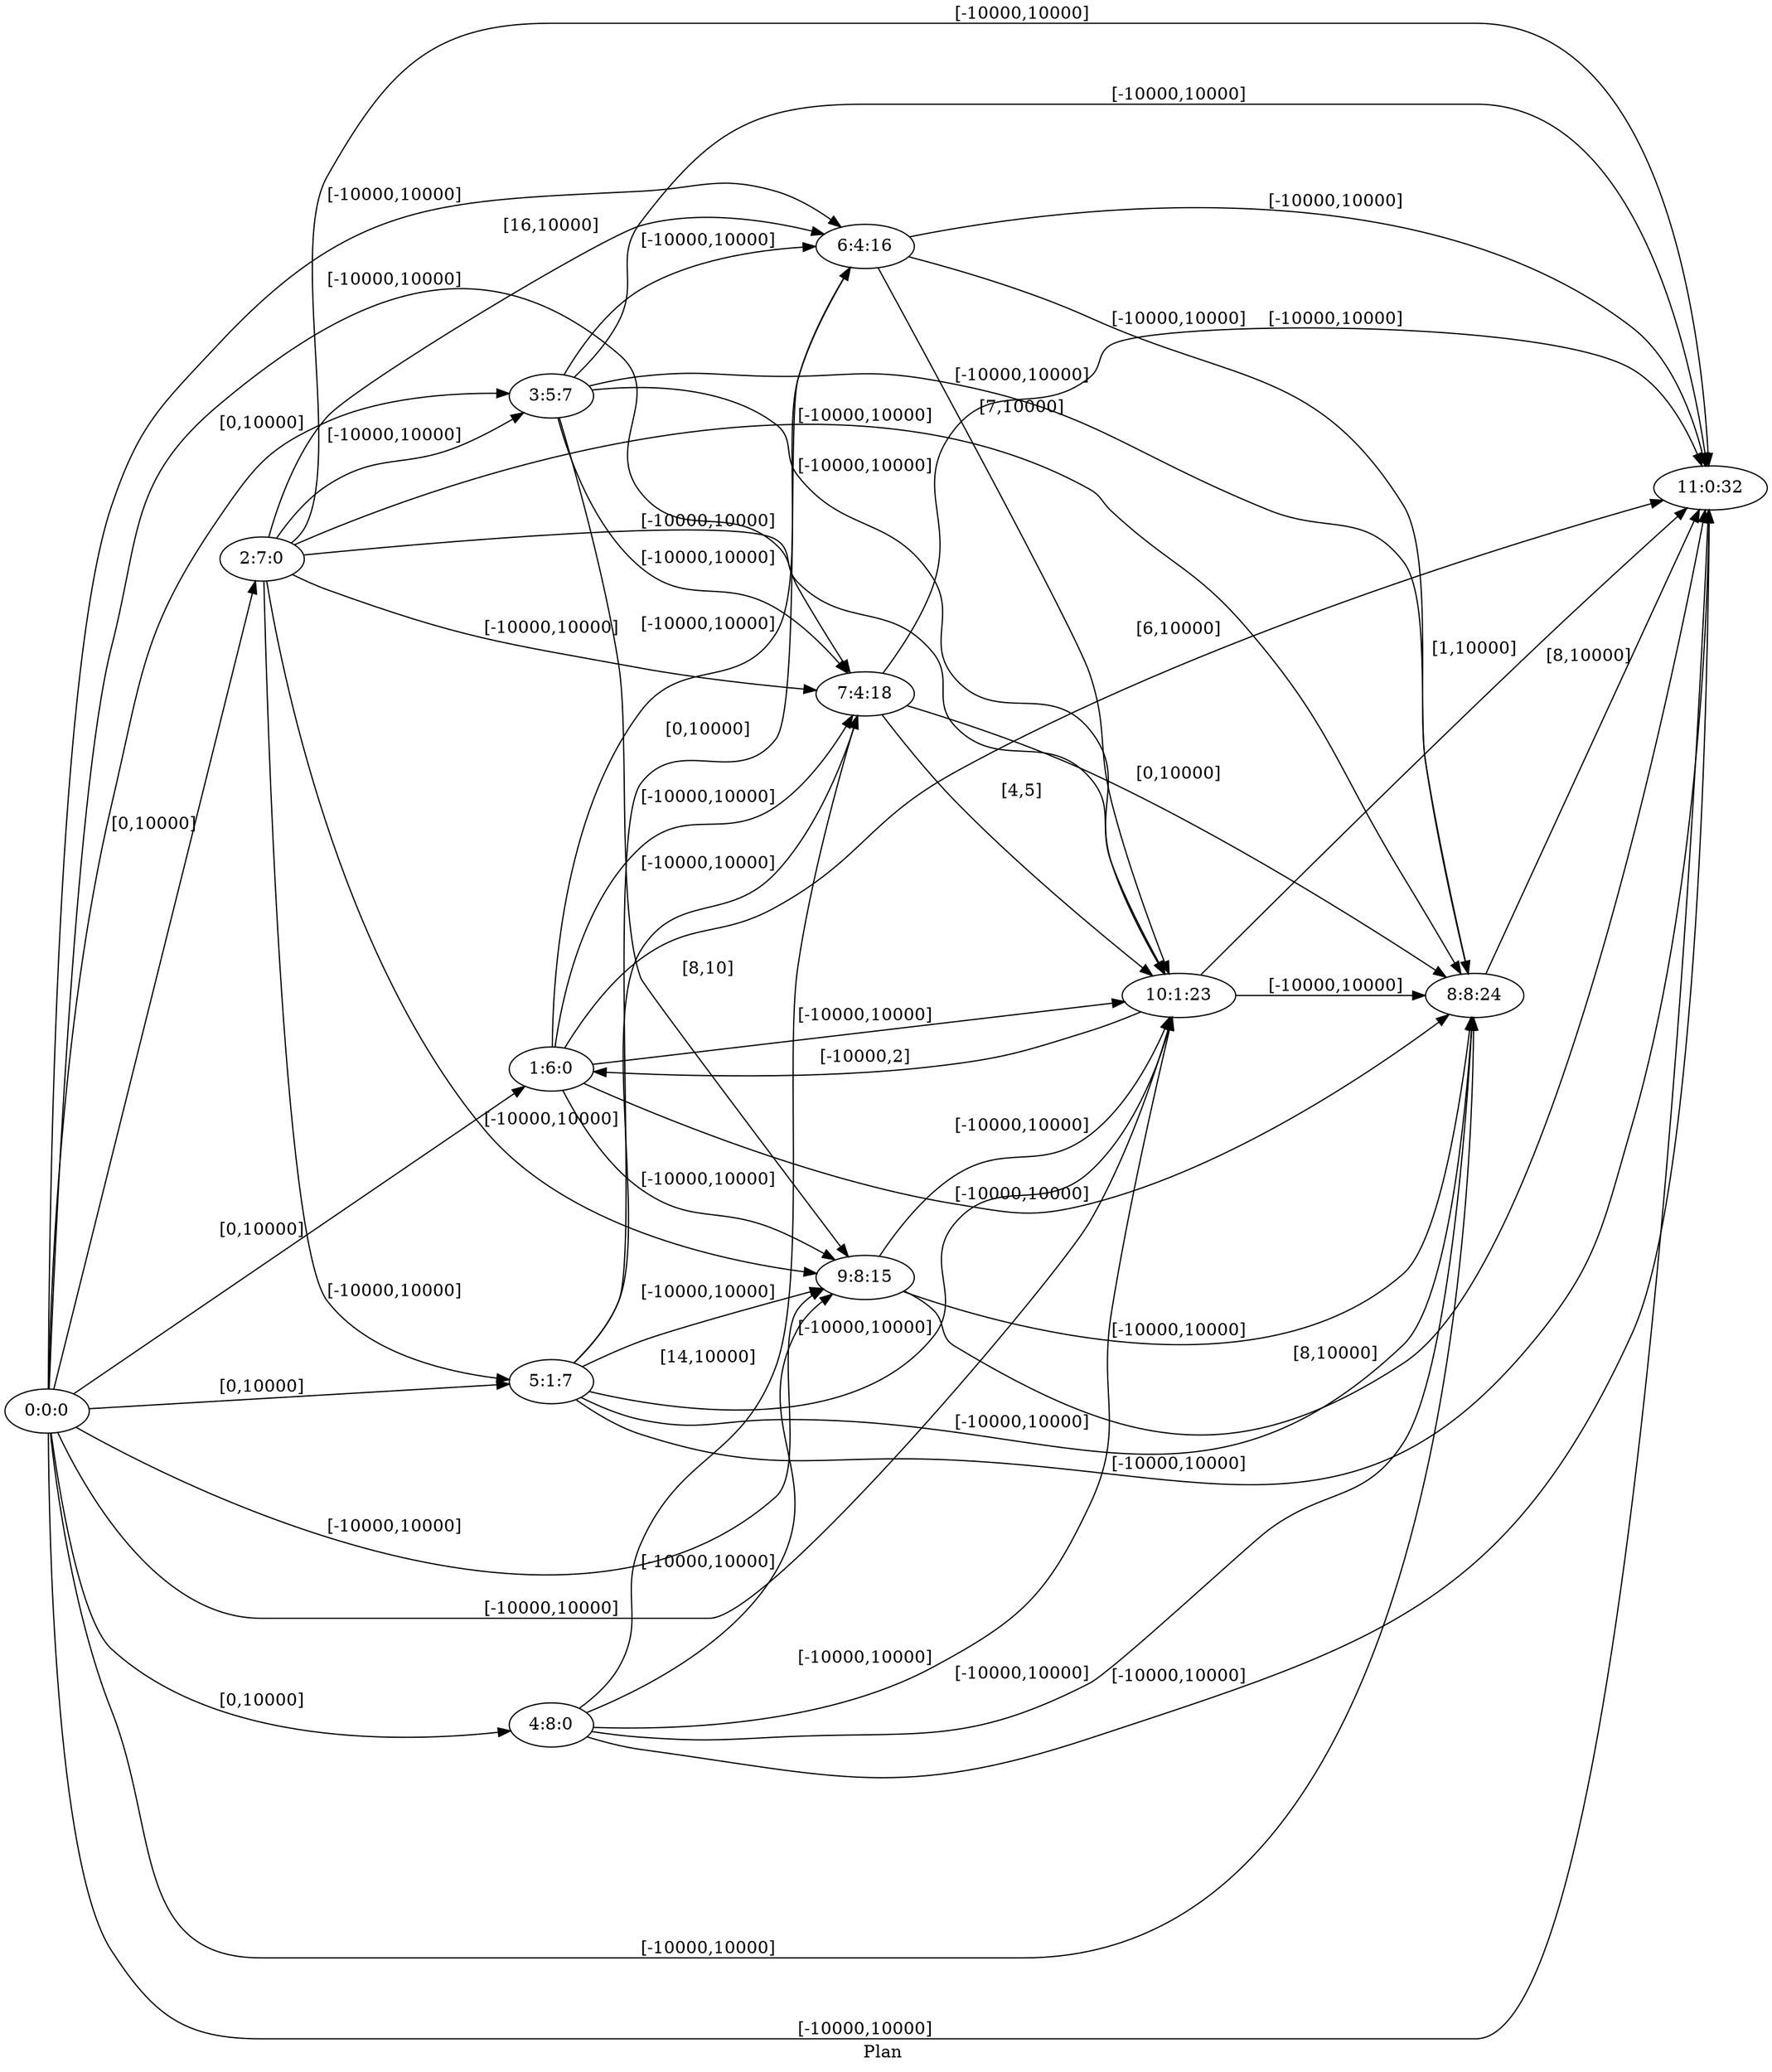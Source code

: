 digraph G {
 rankdir = LR;
 nodesep = .45; 
 size = 30;
label="Plan ";
 fldt = 0.80914;
"0:0:0"->"1:6:0"[ label = "[0,10000]"];
"0:0:0"->"2:7:0"[ label = "[0,10000]"];
"0:0:0"->"3:5:7"[ label = "[0,10000]"];
"0:0:0"->"4:8:0"[ label = "[0,10000]"];
"0:0:0"->"5:1:7"[ label = "[0,10000]"];
"0:0:0"->"6:4:16"[ label = "[-10000,10000]"];
"0:0:0"->"7:4:18"[ label = "[-10000,10000]"];
"0:0:0"->"8:8:24"[ label = "[-10000,10000]"];
"0:0:0"->"9:8:15"[ label = "[-10000,10000]"];
"0:0:0"->"10:1:23"[ label = "[-10000,10000]"];
"0:0:0"->"11:0:32"[ label = "[-10000,10000]"];
"1:6:0"->"6:4:16"[ label = "[-10000,10000]"];
"1:6:0"->"7:4:18"[ label = "[-10000,10000]"];
"1:6:0"->"8:8:24"[ label = "[-10000,10000]"];
"1:6:0"->"9:8:15"[ label = "[-10000,10000]"];
"1:6:0"->"10:1:23"[ label = "[-10000,10000]"];
"1:6:0"->"11:0:32"[ label = "[6,10000]"];
"2:7:0"->"3:5:7"[ label = "[-10000,10000]"];
"2:7:0"->"5:1:7"[ label = "[-10000,10000]"];
"2:7:0"->"6:4:16"[ label = "[16,10000]"];
"2:7:0"->"7:4:18"[ label = "[-10000,10000]"];
"2:7:0"->"8:8:24"[ label = "[-10000,10000]"];
"2:7:0"->"9:8:15"[ label = "[-10000,10000]"];
"2:7:0"->"10:1:23"[ label = "[-10000,10000]"];
"2:7:0"->"11:0:32"[ label = "[-10000,10000]"];
"3:5:7"->"6:4:16"[ label = "[-10000,10000]"];
"3:5:7"->"7:4:18"[ label = "[-10000,10000]"];
"3:5:7"->"8:8:24"[ label = "[-10000,10000]"];
"3:5:7"->"9:8:15"[ label = "[8,10]"];
"3:5:7"->"10:1:23"[ label = "[-10000,10000]"];
"3:5:7"->"11:0:32"[ label = "[-10000,10000]"];
"4:8:0"->"7:4:18"[ label = "[14,10000]"];
"4:8:0"->"8:8:24"[ label = "[-10000,10000]"];
"4:8:0"->"9:8:15"[ label = "[-10000,10000]"];
"4:8:0"->"10:1:23"[ label = "[-10000,10000]"];
"4:8:0"->"11:0:32"[ label = "[-10000,10000]"];
"5:1:7"->"6:4:16"[ label = "[0,10000]"];
"5:1:7"->"7:4:18"[ label = "[-10000,10000]"];
"5:1:7"->"8:8:24"[ label = "[-10000,10000]"];
"5:1:7"->"9:8:15"[ label = "[-10000,10000]"];
"5:1:7"->"10:1:23"[ label = "[-10000,10000]"];
"5:1:7"->"11:0:32"[ label = "[-10000,10000]"];
"6:4:16"->"8:8:24"[ label = "[-10000,10000]"];
"6:4:16"->"10:1:23"[ label = "[7,10000]"];
"6:4:16"->"11:0:32"[ label = "[-10000,10000]"];
"7:4:18"->"8:8:24"[ label = "[0,10000]"];
"7:4:18"->"10:1:23"[ label = "[4,5]"];
"7:4:18"->"11:0:32"[ label = "[-10000,10000]"];
"8:8:24"->"11:0:32"[ label = "[8,10000]"];
"9:8:15"->"8:8:24"[ label = "[-10000,10000]"];
"9:8:15"->"10:1:23"[ label = "[-10000,10000]"];
"9:8:15"->"11:0:32"[ label = "[8,10000]"];
"10:1:23"->"1:6:0"[ label = "[-10000,2]"];
"10:1:23"->"8:8:24"[ label = "[-10000,10000]"];
"10:1:23"->"11:0:32"[ label = "[1,10000]"];
}
